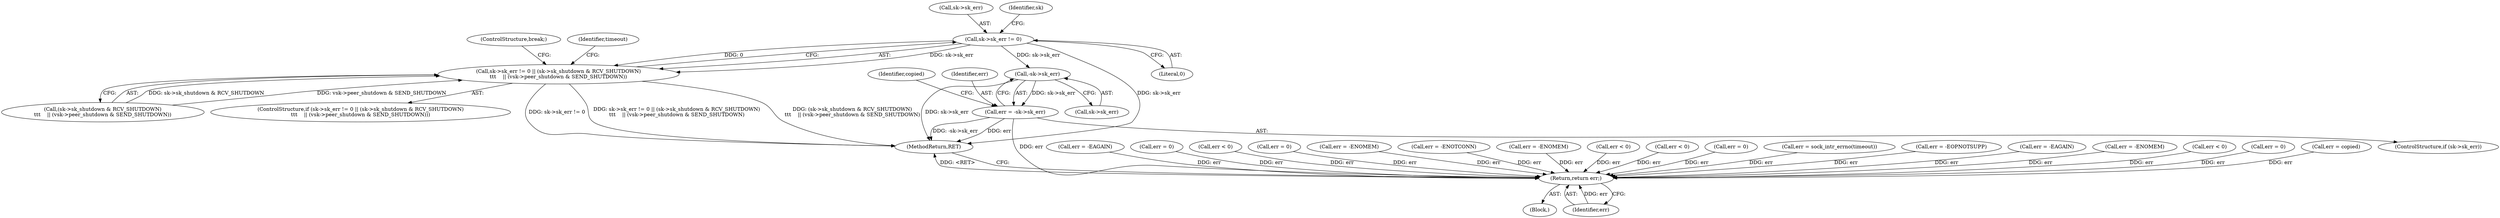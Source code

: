 digraph "0_linux_f3d3342602f8bcbf37d7c46641cb9bca7618eb1c_37@pointer" {
"1000328" [label="(Call,sk->sk_err != 0)"];
"1000327" [label="(Call,sk->sk_err != 0 || (sk->sk_shutdown & RCV_SHUTDOWN)\n\t\t\t    || (vsk->peer_shutdown & SEND_SHUTDOWN))"];
"1000408" [label="(Call,-sk->sk_err)"];
"1000406" [label="(Call,err = -sk->sk_err)"];
"1000468" [label="(Return,return err;)"];
"1000351" [label="(Call,err = -EAGAIN)"];
"1000419" [label="(Call,err = 0)"];
"1000308" [label="(Call,err < 0)"];
"1000149" [label="(Call,err = 0)"];
"1000201" [label="(Call,err = -ENOMEM)"];
"1000153" [label="(Call,err = -ENOTCONN)"];
"1000287" [label="(Call,err = -ENOMEM)"];
"1000329" [label="(Call,sk->sk_err)"];
"1000327" [label="(Call,sk->sk_err != 0 || (sk->sk_shutdown & RCV_SHUTDOWN)\n\t\t\t    || (vsk->peer_shutdown & SEND_SHUTDOWN))"];
"1000224" [label="(Call,err < 0)"];
"1000364" [label="(Call,err < 0)"];
"1000332" [label="(Literal,0)"];
"1000408" [label="(Call,-sk->sk_err)"];
"1000175" [label="(Call,err = 0)"];
"1000380" [label="(Call,err = sock_intr_errno(timeout))"];
"1000406" [label="(Call,err = -sk->sk_err)"];
"1000114" [label="(Block,)"];
"1000163" [label="(Call,err = -EOPNOTSUPP)"];
"1000402" [label="(ControlStructure,if (sk->sk_err))"];
"1000424" [label="(Identifier,copied)"];
"1000336" [label="(Identifier,sk)"];
"1000407" [label="(Identifier,err)"];
"1000391" [label="(Call,err = -EAGAIN)"];
"1000247" [label="(Call,err = -ENOMEM)"];
"1000469" [label="(Identifier,err)"];
"1000468" [label="(Return,return err;)"];
"1000345" [label="(ControlStructure,break;)"];
"1000267" [label="(Call,err < 0)"];
"1000183" [label="(Call,err = 0)"];
"1000328" [label="(Call,sk->sk_err != 0)"];
"1000333" [label="(Call,(sk->sk_shutdown & RCV_SHUTDOWN)\n\t\t\t    || (vsk->peer_shutdown & SEND_SHUTDOWN))"];
"1000470" [label="(MethodReturn,RET)"];
"1000326" [label="(ControlStructure,if (sk->sk_err != 0 || (sk->sk_shutdown & RCV_SHUTDOWN)\n\t\t\t    || (vsk->peer_shutdown & SEND_SHUTDOWN)))"];
"1000348" [label="(Identifier,timeout)"];
"1000409" [label="(Call,sk->sk_err)"];
"1000456" [label="(Call,err = copied)"];
"1000328" -> "1000327"  [label="AST: "];
"1000328" -> "1000332"  [label="CFG: "];
"1000329" -> "1000328"  [label="AST: "];
"1000332" -> "1000328"  [label="AST: "];
"1000336" -> "1000328"  [label="CFG: "];
"1000327" -> "1000328"  [label="CFG: "];
"1000328" -> "1000470"  [label="DDG: sk->sk_err"];
"1000328" -> "1000327"  [label="DDG: sk->sk_err"];
"1000328" -> "1000327"  [label="DDG: 0"];
"1000328" -> "1000408"  [label="DDG: sk->sk_err"];
"1000327" -> "1000326"  [label="AST: "];
"1000327" -> "1000333"  [label="CFG: "];
"1000333" -> "1000327"  [label="AST: "];
"1000345" -> "1000327"  [label="CFG: "];
"1000348" -> "1000327"  [label="CFG: "];
"1000327" -> "1000470"  [label="DDG: (sk->sk_shutdown & RCV_SHUTDOWN)\n\t\t\t    || (vsk->peer_shutdown & SEND_SHUTDOWN)"];
"1000327" -> "1000470"  [label="DDG: sk->sk_err != 0"];
"1000327" -> "1000470"  [label="DDG: sk->sk_err != 0 || (sk->sk_shutdown & RCV_SHUTDOWN)\n\t\t\t    || (vsk->peer_shutdown & SEND_SHUTDOWN)"];
"1000333" -> "1000327"  [label="DDG: sk->sk_shutdown & RCV_SHUTDOWN"];
"1000333" -> "1000327"  [label="DDG: vsk->peer_shutdown & SEND_SHUTDOWN"];
"1000408" -> "1000406"  [label="AST: "];
"1000408" -> "1000409"  [label="CFG: "];
"1000409" -> "1000408"  [label="AST: "];
"1000406" -> "1000408"  [label="CFG: "];
"1000408" -> "1000470"  [label="DDG: sk->sk_err"];
"1000408" -> "1000406"  [label="DDG: sk->sk_err"];
"1000406" -> "1000402"  [label="AST: "];
"1000407" -> "1000406"  [label="AST: "];
"1000424" -> "1000406"  [label="CFG: "];
"1000406" -> "1000470"  [label="DDG: err"];
"1000406" -> "1000470"  [label="DDG: -sk->sk_err"];
"1000406" -> "1000468"  [label="DDG: err"];
"1000468" -> "1000114"  [label="AST: "];
"1000468" -> "1000469"  [label="CFG: "];
"1000469" -> "1000468"  [label="AST: "];
"1000470" -> "1000468"  [label="CFG: "];
"1000468" -> "1000470"  [label="DDG: <RET>"];
"1000469" -> "1000468"  [label="DDG: err"];
"1000224" -> "1000468"  [label="DDG: err"];
"1000456" -> "1000468"  [label="DDG: err"];
"1000391" -> "1000468"  [label="DDG: err"];
"1000183" -> "1000468"  [label="DDG: err"];
"1000175" -> "1000468"  [label="DDG: err"];
"1000153" -> "1000468"  [label="DDG: err"];
"1000287" -> "1000468"  [label="DDG: err"];
"1000380" -> "1000468"  [label="DDG: err"];
"1000201" -> "1000468"  [label="DDG: err"];
"1000247" -> "1000468"  [label="DDG: err"];
"1000364" -> "1000468"  [label="DDG: err"];
"1000163" -> "1000468"  [label="DDG: err"];
"1000308" -> "1000468"  [label="DDG: err"];
"1000267" -> "1000468"  [label="DDG: err"];
"1000419" -> "1000468"  [label="DDG: err"];
"1000149" -> "1000468"  [label="DDG: err"];
"1000351" -> "1000468"  [label="DDG: err"];
}
